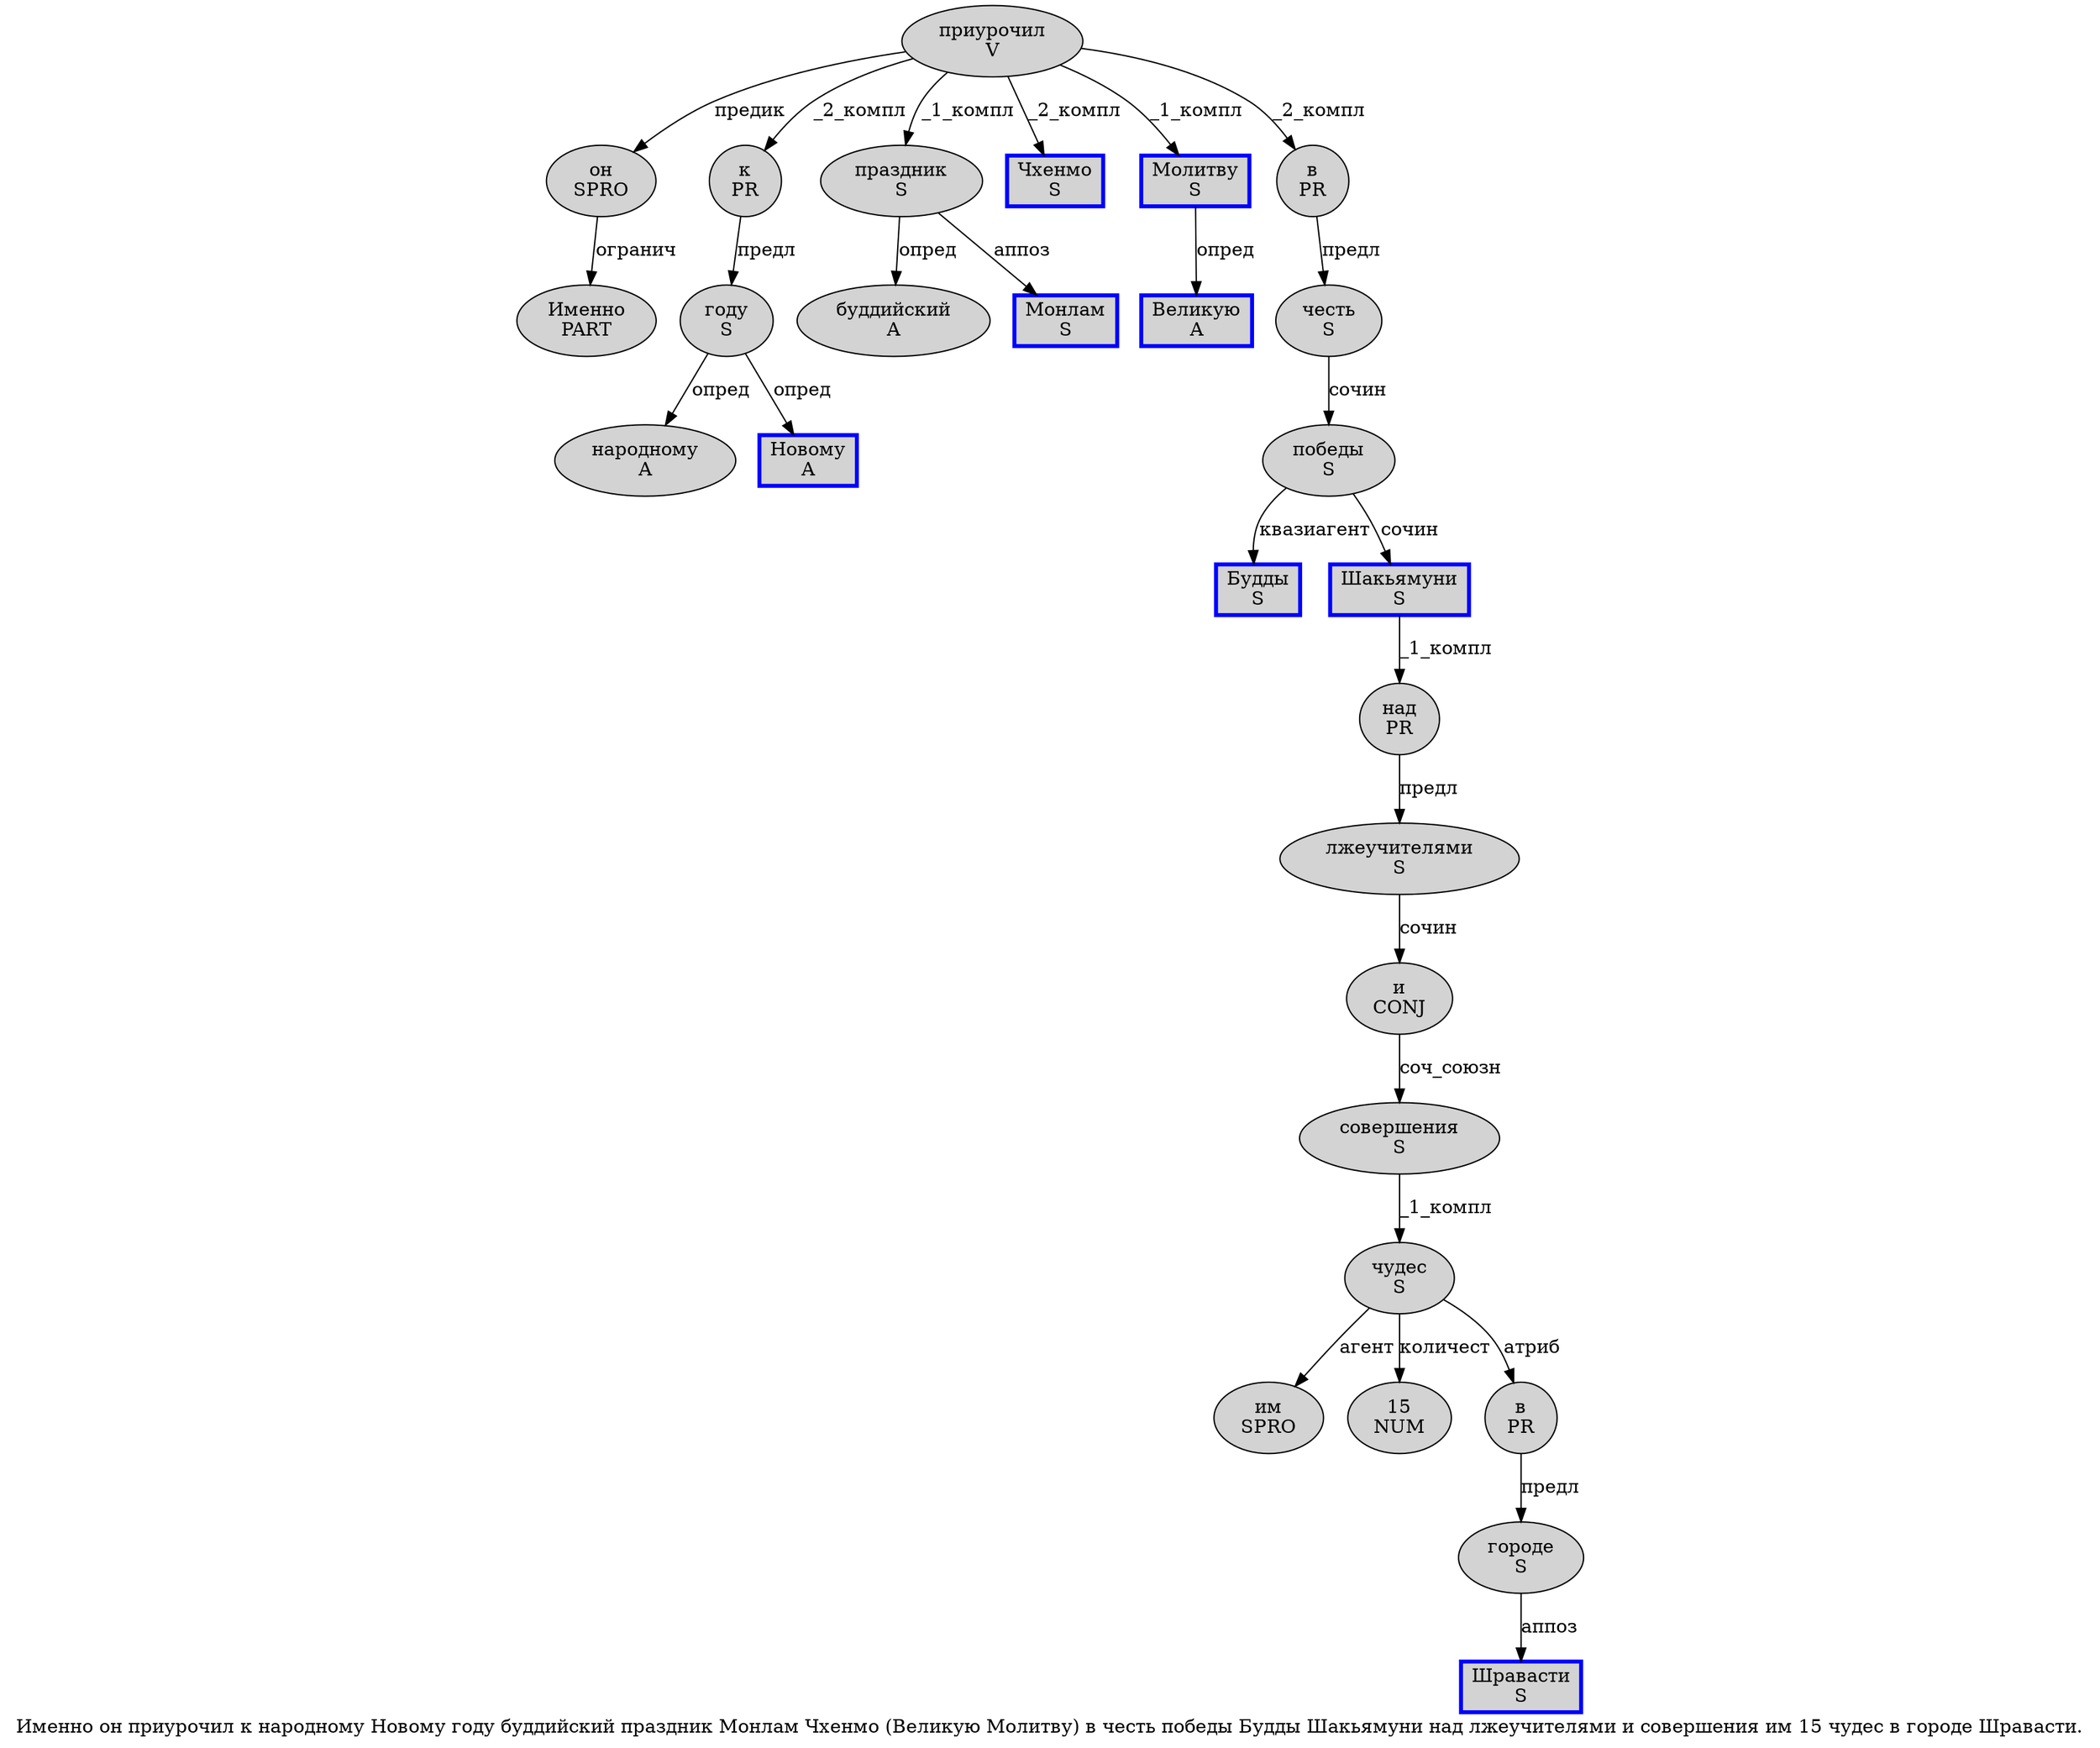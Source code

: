 digraph SENTENCE_595 {
	graph [label="Именно он приурочил к народному Новому году буддийский праздник Монлам Чхенмо (Великую Молитву) в честь победы Будды Шакьямуни над лжеучителями и совершения им 15 чудес в городе Шравасти."]
	node [style=filled]
		0 [label="Именно
PART" color="" fillcolor=lightgray penwidth=1 shape=ellipse]
		1 [label="он
SPRO" color="" fillcolor=lightgray penwidth=1 shape=ellipse]
		2 [label="приурочил
V" color="" fillcolor=lightgray penwidth=1 shape=ellipse]
		3 [label="к
PR" color="" fillcolor=lightgray penwidth=1 shape=ellipse]
		4 [label="народному
A" color="" fillcolor=lightgray penwidth=1 shape=ellipse]
		5 [label="Новому
A" color=blue fillcolor=lightgray penwidth=3 shape=box]
		6 [label="году
S" color="" fillcolor=lightgray penwidth=1 shape=ellipse]
		7 [label="буддийский
A" color="" fillcolor=lightgray penwidth=1 shape=ellipse]
		8 [label="праздник
S" color="" fillcolor=lightgray penwidth=1 shape=ellipse]
		9 [label="Монлам
S" color=blue fillcolor=lightgray penwidth=3 shape=box]
		10 [label="Чхенмо
S" color=blue fillcolor=lightgray penwidth=3 shape=box]
		12 [label="Великую
A" color=blue fillcolor=lightgray penwidth=3 shape=box]
		13 [label="Молитву
S" color=blue fillcolor=lightgray penwidth=3 shape=box]
		15 [label="в
PR" color="" fillcolor=lightgray penwidth=1 shape=ellipse]
		16 [label="честь
S" color="" fillcolor=lightgray penwidth=1 shape=ellipse]
		17 [label="победы
S" color="" fillcolor=lightgray penwidth=1 shape=ellipse]
		18 [label="Будды
S" color=blue fillcolor=lightgray penwidth=3 shape=box]
		19 [label="Шакьямуни
S" color=blue fillcolor=lightgray penwidth=3 shape=box]
		20 [label="над
PR" color="" fillcolor=lightgray penwidth=1 shape=ellipse]
		21 [label="лжеучителями
S" color="" fillcolor=lightgray penwidth=1 shape=ellipse]
		22 [label="и
CONJ" color="" fillcolor=lightgray penwidth=1 shape=ellipse]
		23 [label="совершения
S" color="" fillcolor=lightgray penwidth=1 shape=ellipse]
		24 [label="им
SPRO" color="" fillcolor=lightgray penwidth=1 shape=ellipse]
		25 [label="15
NUM" color="" fillcolor=lightgray penwidth=1 shape=ellipse]
		26 [label="чудес
S" color="" fillcolor=lightgray penwidth=1 shape=ellipse]
		27 [label="в
PR" color="" fillcolor=lightgray penwidth=1 shape=ellipse]
		28 [label="городе
S" color="" fillcolor=lightgray penwidth=1 shape=ellipse]
		29 [label="Шравасти
S" color=blue fillcolor=lightgray penwidth=3 shape=box]
			1 -> 0 [label="огранич"]
			17 -> 18 [label="квазиагент"]
			17 -> 19 [label="сочин"]
			27 -> 28 [label="предл"]
			8 -> 7 [label="опред"]
			8 -> 9 [label="аппоз"]
			23 -> 26 [label="_1_компл"]
			6 -> 4 [label="опред"]
			6 -> 5 [label="опред"]
			21 -> 22 [label="сочин"]
			28 -> 29 [label="аппоз"]
			15 -> 16 [label="предл"]
			26 -> 24 [label="агент"]
			26 -> 25 [label="количест"]
			26 -> 27 [label="атриб"]
			22 -> 23 [label="соч_союзн"]
			13 -> 12 [label="опред"]
			20 -> 21 [label="предл"]
			19 -> 20 [label="_1_компл"]
			2 -> 1 [label="предик"]
			2 -> 3 [label="_2_компл"]
			2 -> 8 [label="_1_компл"]
			2 -> 10 [label="_2_компл"]
			2 -> 13 [label="_1_компл"]
			2 -> 15 [label="_2_компл"]
			3 -> 6 [label="предл"]
			16 -> 17 [label="сочин"]
}